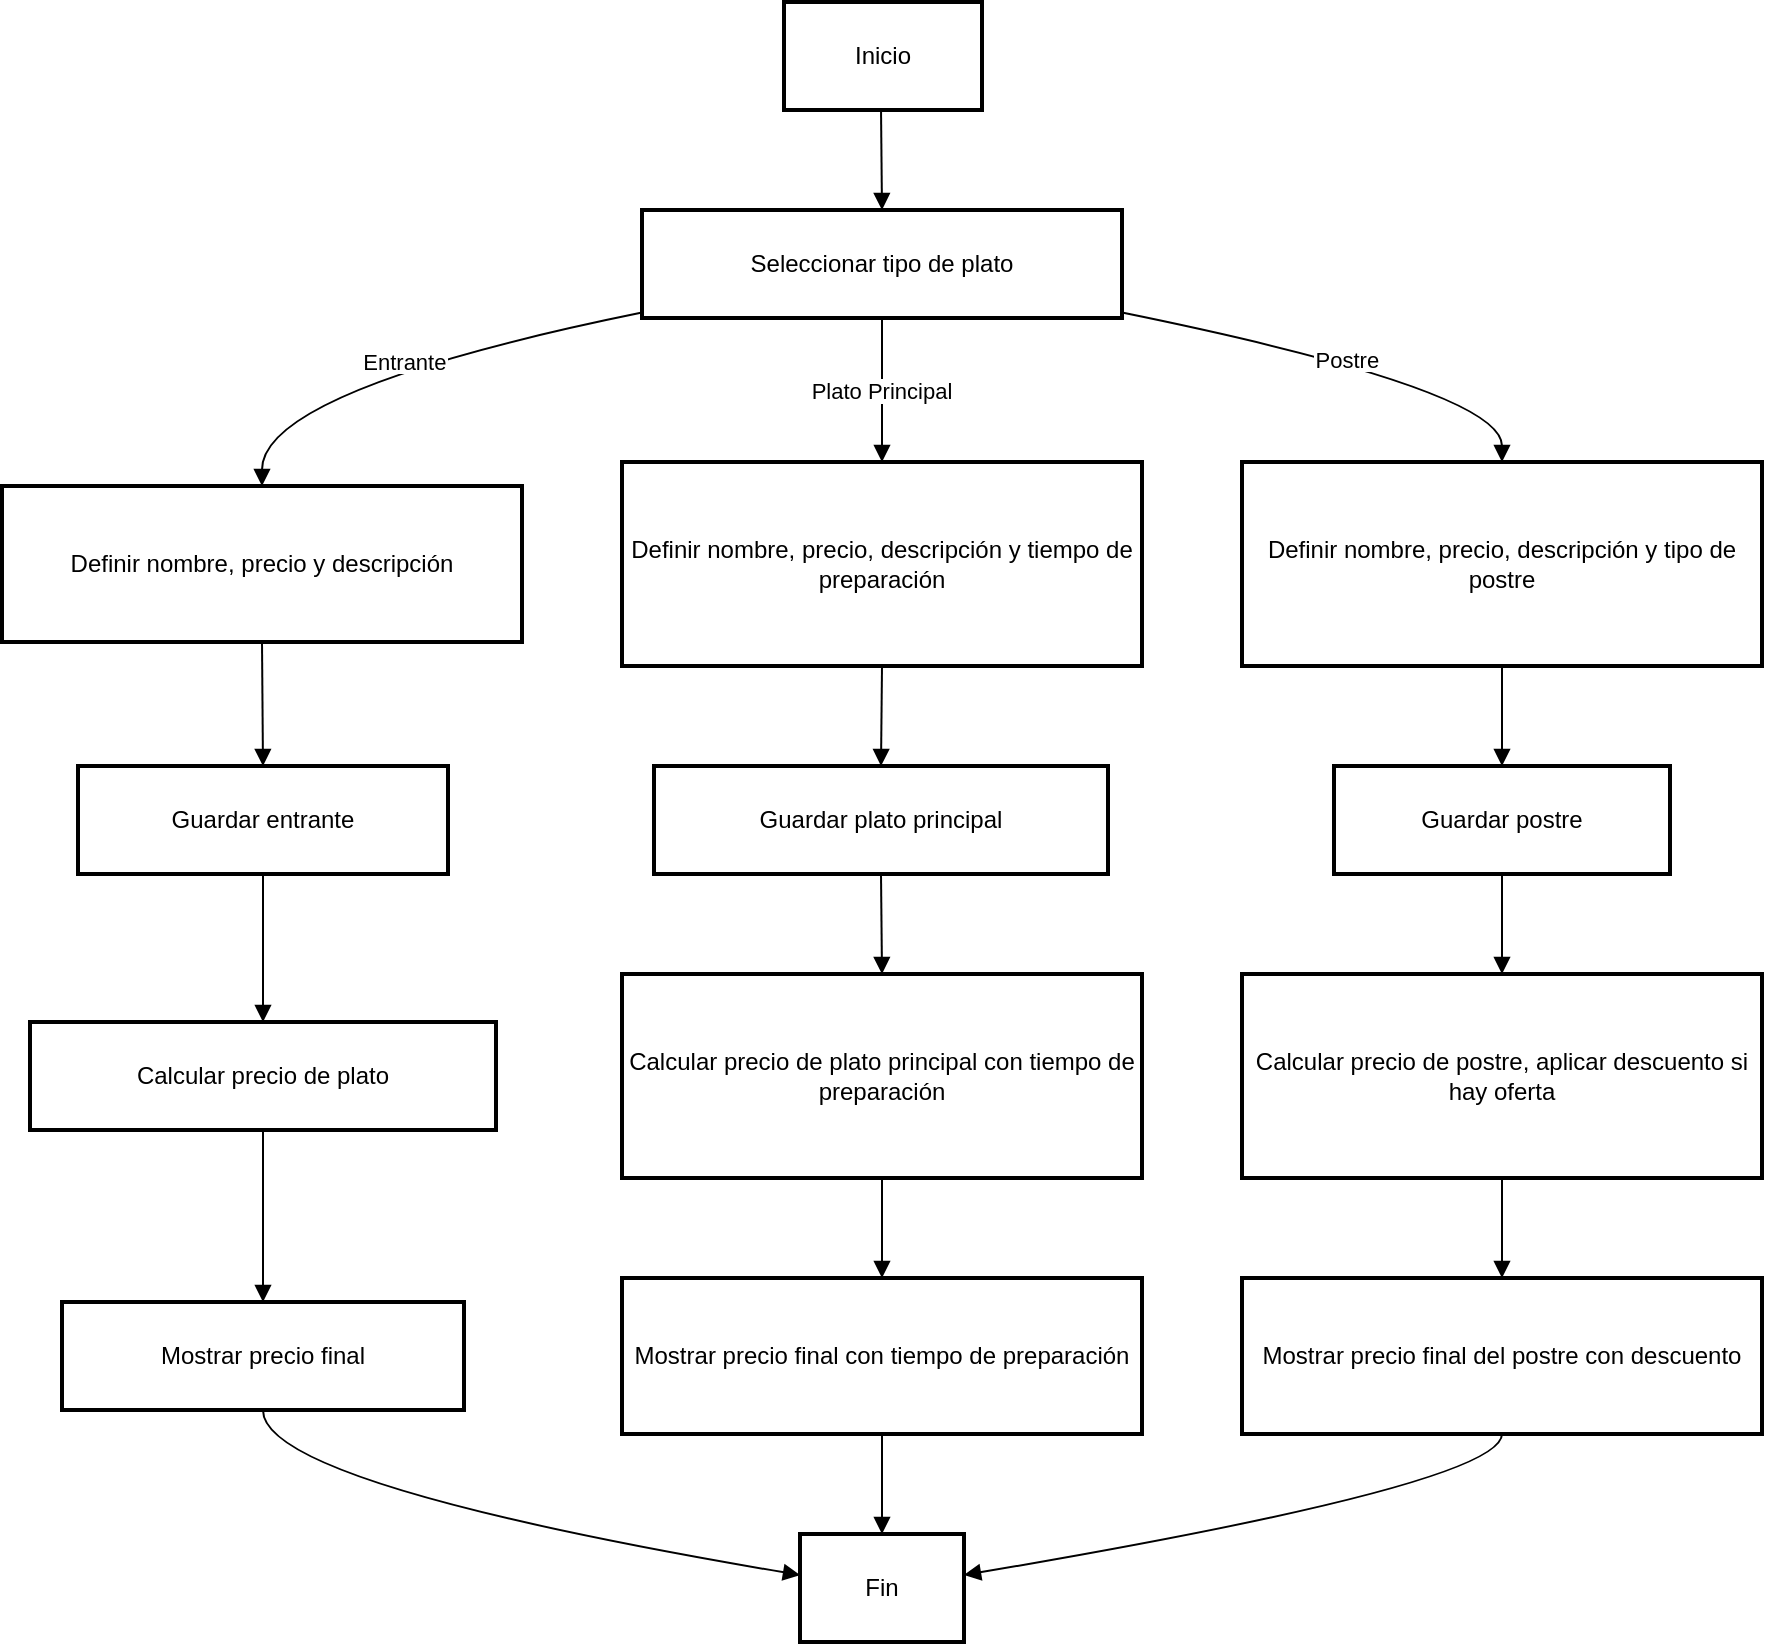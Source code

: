 <mxfile version="27.0.5">
  <diagram name="Página-1" id="cg9y4QGJgIJf8uDiwmnw">
    <mxGraphModel dx="1240" dy="580" grid="1" gridSize="10" guides="1" tooltips="1" connect="1" arrows="1" fold="1" page="1" pageScale="1" pageWidth="827" pageHeight="1169" math="0" shadow="0">
      <root>
        <mxCell id="0" />
        <mxCell id="1" parent="0" />
        <mxCell id="2" value="Inicio" style="whiteSpace=wrap;strokeWidth=2;" parent="1" vertex="1">
          <mxGeometry x="399" y="8" width="99" height="54" as="geometry" />
        </mxCell>
        <mxCell id="3" value="Seleccionar tipo de plato" style="whiteSpace=wrap;strokeWidth=2;" parent="1" vertex="1">
          <mxGeometry x="328" y="112" width="240" height="54" as="geometry" />
        </mxCell>
        <mxCell id="4" value="Definir nombre, precio y descripción" style="whiteSpace=wrap;strokeWidth=2;" parent="1" vertex="1">
          <mxGeometry x="8" y="250" width="260" height="78" as="geometry" />
        </mxCell>
        <mxCell id="5" value="Definir nombre, precio, descripción y tiempo de preparación" style="whiteSpace=wrap;strokeWidth=2;" parent="1" vertex="1">
          <mxGeometry x="318" y="238" width="260" height="102" as="geometry" />
        </mxCell>
        <mxCell id="6" value="Definir nombre, precio, descripción y tipo de postre" style="whiteSpace=wrap;strokeWidth=2;" parent="1" vertex="1">
          <mxGeometry x="628" y="238" width="260" height="102" as="geometry" />
        </mxCell>
        <mxCell id="7" value="Guardar entrante" style="whiteSpace=wrap;strokeWidth=2;" parent="1" vertex="1">
          <mxGeometry x="46" y="390" width="185" height="54" as="geometry" />
        </mxCell>
        <mxCell id="8" value="Guardar plato principal" style="whiteSpace=wrap;strokeWidth=2;" parent="1" vertex="1">
          <mxGeometry x="334" y="390" width="227" height="54" as="geometry" />
        </mxCell>
        <mxCell id="9" value="Guardar postre" style="whiteSpace=wrap;strokeWidth=2;" parent="1" vertex="1">
          <mxGeometry x="674" y="390" width="168" height="54" as="geometry" />
        </mxCell>
        <mxCell id="10" value="Calcular precio de plato" style="whiteSpace=wrap;strokeWidth=2;" parent="1" vertex="1">
          <mxGeometry x="22" y="518" width="233" height="54" as="geometry" />
        </mxCell>
        <mxCell id="11" value="Calcular precio de plato principal con tiempo de preparación" style="whiteSpace=wrap;strokeWidth=2;" parent="1" vertex="1">
          <mxGeometry x="318" y="494" width="260" height="102" as="geometry" />
        </mxCell>
        <mxCell id="12" value="Calcular precio de postre, aplicar descuento si hay oferta" style="whiteSpace=wrap;strokeWidth=2;" parent="1" vertex="1">
          <mxGeometry x="628" y="494" width="260" height="102" as="geometry" />
        </mxCell>
        <mxCell id="13" value="Mostrar precio final" style="whiteSpace=wrap;strokeWidth=2;" parent="1" vertex="1">
          <mxGeometry x="38" y="658" width="201" height="54" as="geometry" />
        </mxCell>
        <mxCell id="14" value="Mostrar precio final con tiempo de preparación" style="whiteSpace=wrap;strokeWidth=2;" parent="1" vertex="1">
          <mxGeometry x="318" y="646" width="260" height="78" as="geometry" />
        </mxCell>
        <mxCell id="15" value="Mostrar precio final del postre con descuento" style="whiteSpace=wrap;strokeWidth=2;" parent="1" vertex="1">
          <mxGeometry x="628" y="646" width="260" height="78" as="geometry" />
        </mxCell>
        <mxCell id="16" value="Fin" style="whiteSpace=wrap;strokeWidth=2;" parent="1" vertex="1">
          <mxGeometry x="407" y="774" width="82" height="54" as="geometry" />
        </mxCell>
        <mxCell id="17" value="" style="curved=1;startArrow=none;endArrow=block;exitX=0.49;exitY=1;entryX=0.5;entryY=0;" parent="1" source="2" target="3" edge="1">
          <mxGeometry relative="1" as="geometry">
            <Array as="points" />
          </mxGeometry>
        </mxCell>
        <mxCell id="18" value="Entrante" style="curved=1;startArrow=none;endArrow=block;exitX=0;exitY=0.95;entryX=0.5;entryY=0.01;" parent="1" source="3" target="4" edge="1">
          <mxGeometry relative="1" as="geometry">
            <Array as="points">
              <mxPoint x="138" y="202" />
            </Array>
          </mxGeometry>
        </mxCell>
        <mxCell id="19" value="Plato Principal" style="curved=1;startArrow=none;endArrow=block;exitX=0.5;exitY=1;entryX=0.5;entryY=0;" parent="1" source="3" target="5" edge="1">
          <mxGeometry relative="1" as="geometry">
            <Array as="points" />
          </mxGeometry>
        </mxCell>
        <mxCell id="20" value="Postre" style="curved=1;startArrow=none;endArrow=block;exitX=1;exitY=0.95;entryX=0.5;entryY=0;" parent="1" source="3" target="6" edge="1">
          <mxGeometry relative="1" as="geometry">
            <Array as="points">
              <mxPoint x="758" y="202" />
            </Array>
          </mxGeometry>
        </mxCell>
        <mxCell id="21" value="" style="curved=1;startArrow=none;endArrow=block;exitX=0.5;exitY=1.01;entryX=0.5;entryY=0.01;" parent="1" source="4" target="7" edge="1">
          <mxGeometry relative="1" as="geometry">
            <Array as="points" />
          </mxGeometry>
        </mxCell>
        <mxCell id="22" value="" style="curved=1;startArrow=none;endArrow=block;exitX=0.5;exitY=1;entryX=0.5;entryY=0.01;" parent="1" source="5" target="8" edge="1">
          <mxGeometry relative="1" as="geometry">
            <Array as="points" />
          </mxGeometry>
        </mxCell>
        <mxCell id="23" value="" style="curved=1;startArrow=none;endArrow=block;exitX=0.5;exitY=1;entryX=0.5;entryY=0.01;" parent="1" source="6" target="9" edge="1">
          <mxGeometry relative="1" as="geometry">
            <Array as="points" />
          </mxGeometry>
        </mxCell>
        <mxCell id="24" value="" style="curved=1;startArrow=none;endArrow=block;exitX=0.5;exitY=1.01;entryX=0.5;entryY=0.01;" parent="1" source="7" target="10" edge="1">
          <mxGeometry relative="1" as="geometry">
            <Array as="points" />
          </mxGeometry>
        </mxCell>
        <mxCell id="25" value="" style="curved=1;startArrow=none;endArrow=block;exitX=0.5;exitY=1.01;entryX=0.5;entryY=0;" parent="1" source="8" target="11" edge="1">
          <mxGeometry relative="1" as="geometry">
            <Array as="points" />
          </mxGeometry>
        </mxCell>
        <mxCell id="26" value="" style="curved=1;startArrow=none;endArrow=block;exitX=0.5;exitY=1.01;entryX=0.5;entryY=0;" parent="1" source="9" target="12" edge="1">
          <mxGeometry relative="1" as="geometry">
            <Array as="points" />
          </mxGeometry>
        </mxCell>
        <mxCell id="27" value="" style="curved=1;startArrow=none;endArrow=block;exitX=0.5;exitY=1.01;entryX=0.5;entryY=0.01;" parent="1" source="10" target="13" edge="1">
          <mxGeometry relative="1" as="geometry">
            <Array as="points" />
          </mxGeometry>
        </mxCell>
        <mxCell id="28" value="" style="curved=1;startArrow=none;endArrow=block;exitX=0.5;exitY=1;entryX=0.5;entryY=0.01;" parent="1" source="11" target="14" edge="1">
          <mxGeometry relative="1" as="geometry">
            <Array as="points" />
          </mxGeometry>
        </mxCell>
        <mxCell id="29" value="" style="curved=1;startArrow=none;endArrow=block;exitX=0.5;exitY=1;entryX=0.5;entryY=0.01;" parent="1" source="12" target="15" edge="1">
          <mxGeometry relative="1" as="geometry">
            <Array as="points" />
          </mxGeometry>
        </mxCell>
        <mxCell id="30" value="" style="curved=1;startArrow=none;endArrow=block;exitX=0.5;exitY=1.01;entryX=0;entryY=0.38;" parent="1" source="13" target="16" edge="1">
          <mxGeometry relative="1" as="geometry">
            <Array as="points">
              <mxPoint x="138" y="749" />
            </Array>
          </mxGeometry>
        </mxCell>
        <mxCell id="31" value="" style="curved=1;startArrow=none;endArrow=block;exitX=0.5;exitY=1.01;entryX=0.5;entryY=0.01;" parent="1" source="14" target="16" edge="1">
          <mxGeometry relative="1" as="geometry">
            <Array as="points" />
          </mxGeometry>
        </mxCell>
        <mxCell id="32" value="" style="curved=1;startArrow=none;endArrow=block;exitX=0.5;exitY=1.01;entryX=1;entryY=0.38;" parent="1" source="15" target="16" edge="1">
          <mxGeometry relative="1" as="geometry">
            <Array as="points">
              <mxPoint x="758" y="749" />
            </Array>
          </mxGeometry>
        </mxCell>
      </root>
    </mxGraphModel>
  </diagram>
</mxfile>
